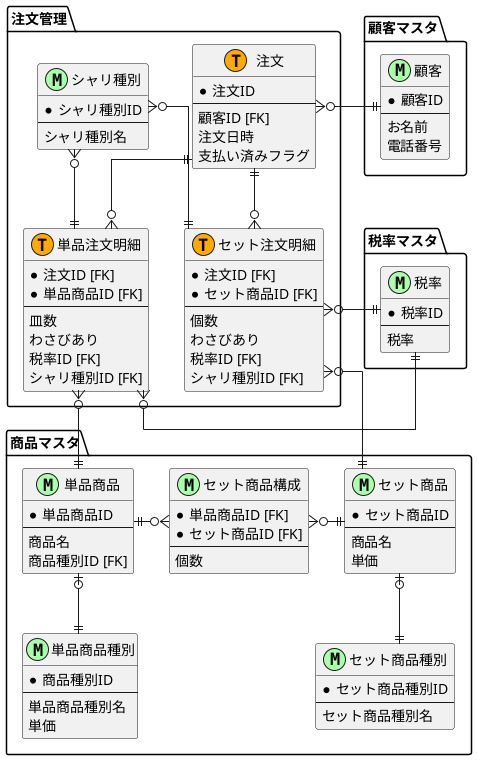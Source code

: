 @startuml sushi

skinparam Linetype ortho
!define MASTER_MARK_COLOR AAFFAA
!define TRANSACTION_MARK_COLOR FFAA00

package 顧客マスタ {
    entity 顧客 <<M,MASTER_MARK_COLOR>> {
        * 顧客ID
        --
        お名前
        電話番号
    }
}

package 税率マスタ {
    entity 税率 <<M,MASTER_MARK_COLOR>> {
        * 税率ID
        --
        税率
    }
}

package 注文管理 {
    entity 注文 <<T,TRANSACTION_MARK_COLOR>> {
        * 注文ID
        --
        顧客ID [FK]
        注文日時
        支払い済みフラグ
    }

    entity 単品注文明細 <<T,TRANSACTION_MARK_COLOR>> {
        * 注文ID [FK]
        * 単品商品ID [FK]
        --
        皿数
        わさびあり
        税率ID [FK]
        シャリ種別ID [FK]
    }

    entity セット注文明細 <<T,TRANSACTION_MARK_COLOR>> {
        * 注文ID [FK]
        * セット商品ID [FK]
        --
        個数
        わさびあり
        税率ID [FK]
        シャリ種別ID [FK]
    }

    entity シャリ種別 <<M,MASTER_MARK_COLOR>> {
        * シャリ種別ID
        --
        シャリ種別名
    }

    注文 ||-do-o{ 単品注文明細
    注文 ||-do-o{ セット注文明細
    シャリ種別 }o-do-|| 単品注文明細
    シャリ種別 }o-do-|| セット注文明細
}

package 商品マスタ {
    entity 単品商品 <<M,MASTER_MARK_COLOR>> {
        * 単品商品ID
        --
        商品名
        商品種別ID [FK]
    }

    entity 単品商品種別 <<M,MASTER_MARK_COLOR>> {
        * 商品種別ID
        --
        単品商品種別名
        単価
    }

    entity セット商品 <<M,MASTER_MARK_COLOR>> {
        * セット商品ID
        --
        商品名
        単価
    }

    entity セット商品種別 <<M,MASTER_MARK_COLOR>> {
        * セット商品種別ID
        --
        セット商品種別名
    }

    entity セット商品構成 <<M,MASTER_MARK_COLOR>> {
        * 単品商品ID [FK]
        * セット商品ID [FK]
        --
        個数
    }

    単品商品 |o--|| 単品商品種別
    セット商品 |o--|| セット商品種別
    単品商品 ||-ri-o{ セット商品構成
    セット商品 ||-le-o{ セット商品構成
}

顧客 ||-le-o{ 注文
単品注文明細 }o-do-|| 単品商品
セット注文明細 }o-do-|| セット商品
単品注文明細 }o-ri-|| 税率
セット注文明細 }o-ri-|| 税率

@enduml